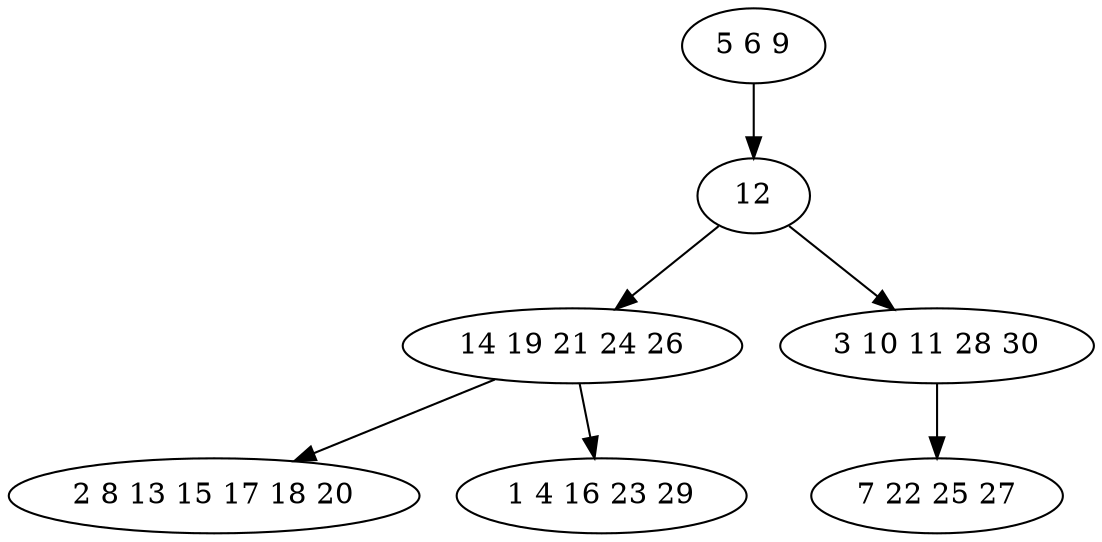 digraph true_tree {
	"0" -> "1"
	"1" -> "2"
	"1" -> "3"
	"2" -> "4"
	"3" -> "5"
	"2" -> "6"
	"0" [label="5 6 9"];
	"1" [label="12"];
	"2" [label="14 19 21 24 26"];
	"3" [label="3 10 11 28 30"];
	"4" [label="2 8 13 15 17 18 20"];
	"5" [label="7 22 25 27"];
	"6" [label="1 4 16 23 29"];
}
